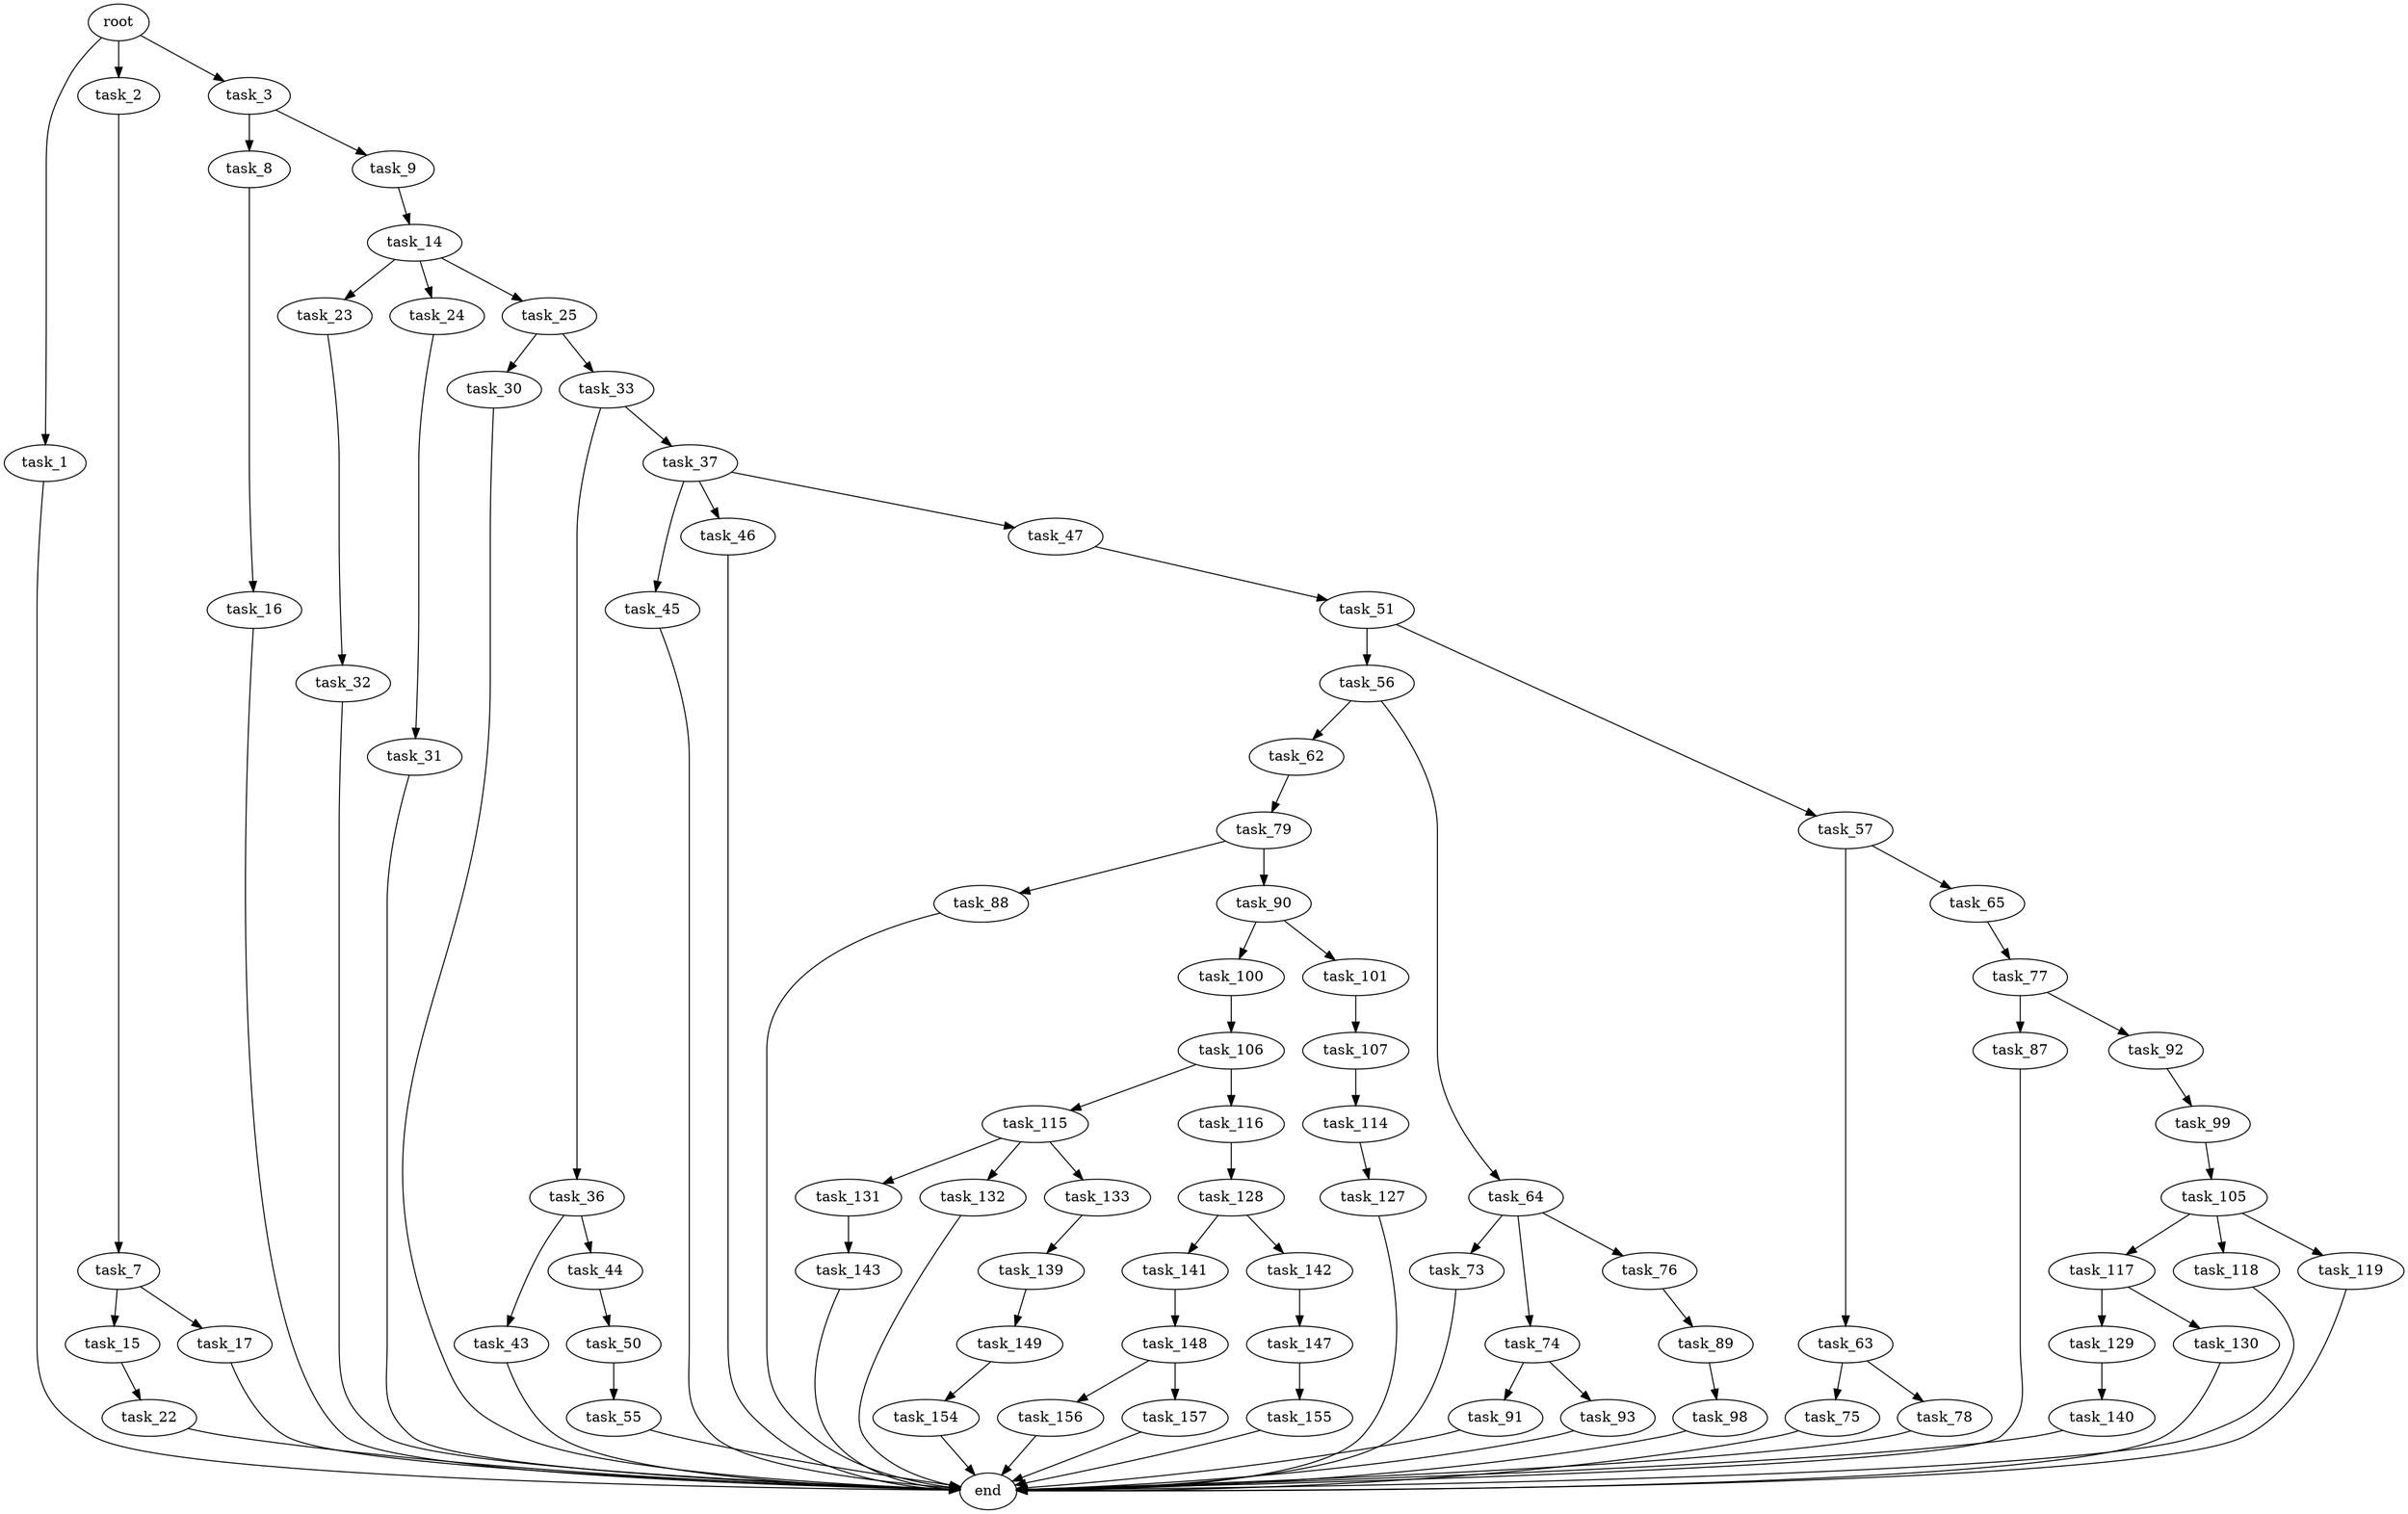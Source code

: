 digraph G {
  root [size="0.000000"];
  task_1 [size="1387414304558.000000"];
  task_2 [size="14137601722.000000"];
  task_3 [size="3554536345.000000"];
  end [size="0.000000"];
  task_7 [size="24535795465.000000"];
  task_8 [size="25165583238.000000"];
  task_9 [size="134217728000.000000"];
  task_15 [size="8589934592.000000"];
  task_17 [size="713618213776.000000"];
  task_16 [size="134217728000.000000"];
  task_14 [size="4623179064.000000"];
  task_23 [size="411414870890.000000"];
  task_24 [size="1073741824000.000000"];
  task_25 [size="172614533957.000000"];
  task_22 [size="28991029248.000000"];
  task_32 [size="782757789696.000000"];
  task_31 [size="616947266312.000000"];
  task_30 [size="231928233984.000000"];
  task_33 [size="142993387040.000000"];
  task_36 [size="639607625706.000000"];
  task_37 [size="549755813888.000000"];
  task_43 [size="9893120836.000000"];
  task_44 [size="22585077732.000000"];
  task_45 [size="549755813888.000000"];
  task_46 [size="181144163832.000000"];
  task_47 [size="1073741824000.000000"];
  task_50 [size="368293445632.000000"];
  task_51 [size="31611830140.000000"];
  task_55 [size="28543026537.000000"];
  task_56 [size="898155581950.000000"];
  task_57 [size="36772790584.000000"];
  task_62 [size="165204529332.000000"];
  task_64 [size="25828913672.000000"];
  task_63 [size="368293445632.000000"];
  task_65 [size="4660128210.000000"];
  task_79 [size="549755813888.000000"];
  task_75 [size="276013907364.000000"];
  task_78 [size="682960285.000000"];
  task_73 [size="5068824898.000000"];
  task_74 [size="1406746662.000000"];
  task_76 [size="13782204615.000000"];
  task_77 [size="368293445632.000000"];
  task_91 [size="368293445632.000000"];
  task_93 [size="7350258622.000000"];
  task_89 [size="143476011108.000000"];
  task_87 [size="7514114276.000000"];
  task_92 [size="4543232186.000000"];
  task_88 [size="8589934592.000000"];
  task_90 [size="28066600664.000000"];
  task_98 [size="3199995952.000000"];
  task_100 [size="1053084638529.000000"];
  task_101 [size="549755813888.000000"];
  task_99 [size="53285552221.000000"];
  task_105 [size="3688947032.000000"];
  task_106 [size="11736022083.000000"];
  task_107 [size="10540193285.000000"];
  task_117 [size="10315919244.000000"];
  task_118 [size="12229247972.000000"];
  task_119 [size="371122002.000000"];
  task_115 [size="2212205286.000000"];
  task_116 [size="1073741824000.000000"];
  task_114 [size="7175684979.000000"];
  task_127 [size="68719476736.000000"];
  task_131 [size="134217728000.000000"];
  task_132 [size="3091704646.000000"];
  task_133 [size="318451194025.000000"];
  task_128 [size="14129258939.000000"];
  task_129 [size="42350855119.000000"];
  task_130 [size="18704193293.000000"];
  task_141 [size="25718686947.000000"];
  task_142 [size="79567507932.000000"];
  task_140 [size="8769762863.000000"];
  task_143 [size="231928233984.000000"];
  task_139 [size="15760221509.000000"];
  task_149 [size="2437112686.000000"];
  task_148 [size="1073741824000.000000"];
  task_147 [size="14326767410.000000"];
  task_155 [size="704979570053.000000"];
  task_156 [size="4998534238.000000"];
  task_157 [size="28991029248.000000"];
  task_154 [size="8589934592.000000"];

  root -> task_1 [size="1.000000"];
  root -> task_2 [size="1.000000"];
  root -> task_3 [size="1.000000"];
  task_1 -> end [size="1.000000"];
  task_2 -> task_7 [size="301989888.000000"];
  task_3 -> task_8 [size="75497472.000000"];
  task_3 -> task_9 [size="75497472.000000"];
  task_7 -> task_15 [size="411041792.000000"];
  task_7 -> task_17 [size="411041792.000000"];
  task_8 -> task_16 [size="838860800.000000"];
  task_9 -> task_14 [size="209715200.000000"];
  task_15 -> task_22 [size="33554432.000000"];
  task_17 -> end [size="1.000000"];
  task_16 -> end [size="1.000000"];
  task_14 -> task_23 [size="301989888.000000"];
  task_14 -> task_24 [size="301989888.000000"];
  task_14 -> task_25 [size="301989888.000000"];
  task_23 -> task_32 [size="301989888.000000"];
  task_24 -> task_31 [size="838860800.000000"];
  task_25 -> task_30 [size="209715200.000000"];
  task_25 -> task_33 [size="209715200.000000"];
  task_22 -> end [size="1.000000"];
  task_32 -> end [size="1.000000"];
  task_31 -> end [size="1.000000"];
  task_30 -> end [size="1.000000"];
  task_33 -> task_36 [size="411041792.000000"];
  task_33 -> task_37 [size="411041792.000000"];
  task_36 -> task_43 [size="838860800.000000"];
  task_36 -> task_44 [size="838860800.000000"];
  task_37 -> task_45 [size="536870912.000000"];
  task_37 -> task_46 [size="536870912.000000"];
  task_37 -> task_47 [size="536870912.000000"];
  task_43 -> end [size="1.000000"];
  task_44 -> task_50 [size="33554432.000000"];
  task_45 -> end [size="1.000000"];
  task_46 -> end [size="1.000000"];
  task_47 -> task_51 [size="838860800.000000"];
  task_50 -> task_55 [size="411041792.000000"];
  task_51 -> task_56 [size="33554432.000000"];
  task_51 -> task_57 [size="33554432.000000"];
  task_55 -> end [size="1.000000"];
  task_56 -> task_62 [size="838860800.000000"];
  task_56 -> task_64 [size="838860800.000000"];
  task_57 -> task_63 [size="838860800.000000"];
  task_57 -> task_65 [size="838860800.000000"];
  task_62 -> task_79 [size="134217728.000000"];
  task_64 -> task_73 [size="838860800.000000"];
  task_64 -> task_74 [size="838860800.000000"];
  task_64 -> task_76 [size="838860800.000000"];
  task_63 -> task_75 [size="411041792.000000"];
  task_63 -> task_78 [size="411041792.000000"];
  task_65 -> task_77 [size="75497472.000000"];
  task_79 -> task_88 [size="536870912.000000"];
  task_79 -> task_90 [size="536870912.000000"];
  task_75 -> end [size="1.000000"];
  task_78 -> end [size="1.000000"];
  task_73 -> end [size="1.000000"];
  task_74 -> task_91 [size="75497472.000000"];
  task_74 -> task_93 [size="75497472.000000"];
  task_76 -> task_89 [size="33554432.000000"];
  task_77 -> task_87 [size="411041792.000000"];
  task_77 -> task_92 [size="411041792.000000"];
  task_91 -> end [size="1.000000"];
  task_93 -> end [size="1.000000"];
  task_89 -> task_98 [size="134217728.000000"];
  task_87 -> end [size="1.000000"];
  task_92 -> task_99 [size="75497472.000000"];
  task_88 -> end [size="1.000000"];
  task_90 -> task_100 [size="33554432.000000"];
  task_90 -> task_101 [size="33554432.000000"];
  task_98 -> end [size="1.000000"];
  task_100 -> task_106 [size="838860800.000000"];
  task_101 -> task_107 [size="536870912.000000"];
  task_99 -> task_105 [size="75497472.000000"];
  task_105 -> task_117 [size="301989888.000000"];
  task_105 -> task_118 [size="301989888.000000"];
  task_105 -> task_119 [size="301989888.000000"];
  task_106 -> task_115 [size="411041792.000000"];
  task_106 -> task_116 [size="411041792.000000"];
  task_107 -> task_114 [size="209715200.000000"];
  task_117 -> task_129 [size="301989888.000000"];
  task_117 -> task_130 [size="301989888.000000"];
  task_118 -> end [size="1.000000"];
  task_119 -> end [size="1.000000"];
  task_115 -> task_131 [size="134217728.000000"];
  task_115 -> task_132 [size="134217728.000000"];
  task_115 -> task_133 [size="134217728.000000"];
  task_116 -> task_128 [size="838860800.000000"];
  task_114 -> task_127 [size="134217728.000000"];
  task_127 -> end [size="1.000000"];
  task_131 -> task_143 [size="209715200.000000"];
  task_132 -> end [size="1.000000"];
  task_133 -> task_139 [size="411041792.000000"];
  task_128 -> task_141 [size="301989888.000000"];
  task_128 -> task_142 [size="301989888.000000"];
  task_129 -> task_140 [size="75497472.000000"];
  task_130 -> end [size="1.000000"];
  task_141 -> task_148 [size="838860800.000000"];
  task_142 -> task_147 [size="134217728.000000"];
  task_140 -> end [size="1.000000"];
  task_143 -> end [size="1.000000"];
  task_139 -> task_149 [size="411041792.000000"];
  task_149 -> task_154 [size="75497472.000000"];
  task_148 -> task_156 [size="838860800.000000"];
  task_148 -> task_157 [size="838860800.000000"];
  task_147 -> task_155 [size="536870912.000000"];
  task_155 -> end [size="1.000000"];
  task_156 -> end [size="1.000000"];
  task_157 -> end [size="1.000000"];
  task_154 -> end [size="1.000000"];
}

